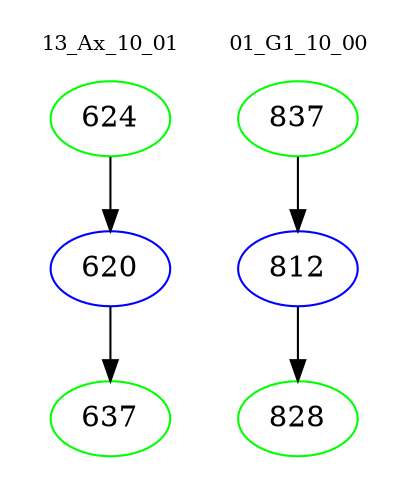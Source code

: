 digraph{
subgraph cluster_0 {
color = white
label = "13_Ax_10_01";
fontsize=10;
T0_624 [label="624", color="green"]
T0_624 -> T0_620 [color="black"]
T0_620 [label="620", color="blue"]
T0_620 -> T0_637 [color="black"]
T0_637 [label="637", color="green"]
}
subgraph cluster_1 {
color = white
label = "01_G1_10_00";
fontsize=10;
T1_837 [label="837", color="green"]
T1_837 -> T1_812 [color="black"]
T1_812 [label="812", color="blue"]
T1_812 -> T1_828 [color="black"]
T1_828 [label="828", color="green"]
}
}
